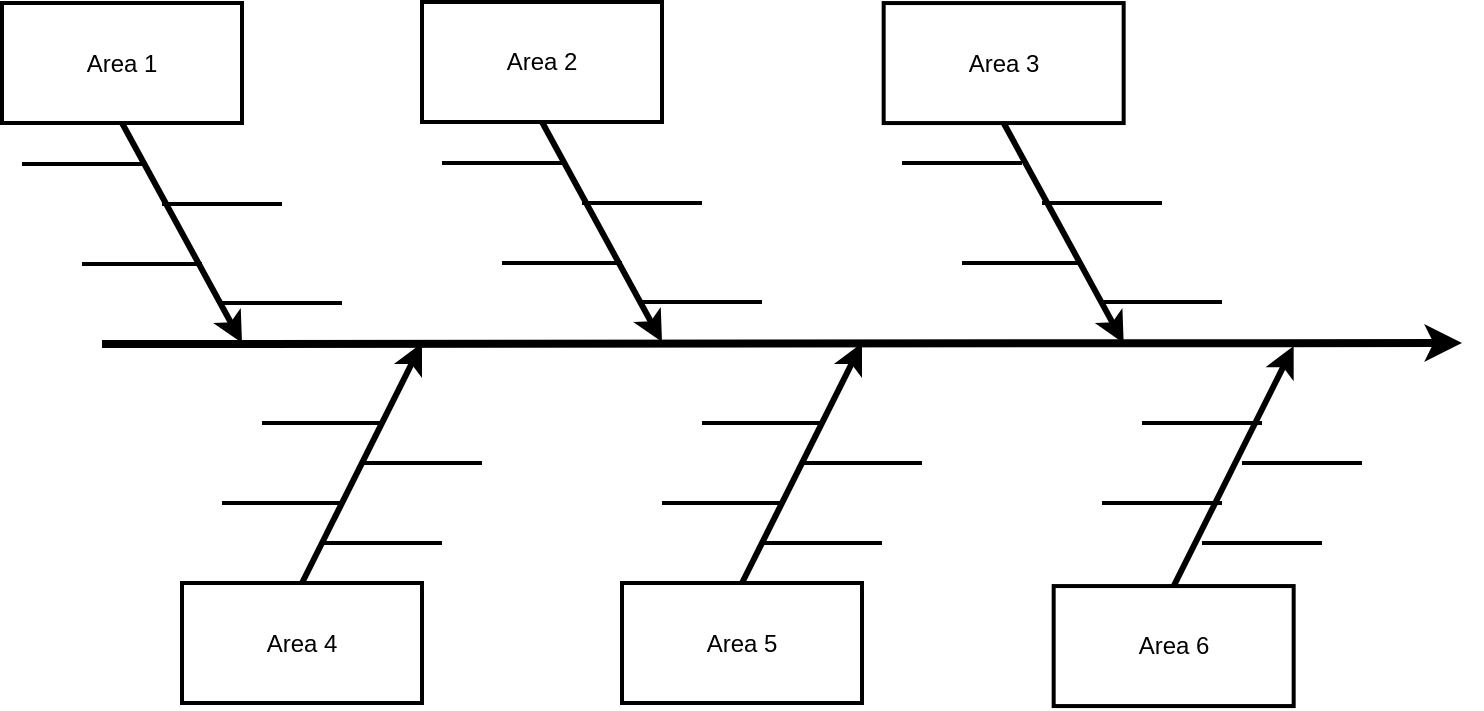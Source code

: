<mxfile version="12.1.4" type="github" pages="1">
  <diagram name="Page-1" id="4fc8d65c-f3f6-feb3-4d1c-02f59d9f9886">
    <mxGraphModel dx="1024" dy="534" grid="1" gridSize="10" guides="1" tooltips="1" connect="1" arrows="1" fold="1" page="1" pageScale="1" pageWidth="826" pageHeight="1169" background="#ffffff" math="0" shadow="0">
      <root>
        <mxCell id="0"/>
        <mxCell id="1" parent="0"/>
        <mxCell id="9" value="" style="edgeStyle=none;strokeWidth=4" parent="1" edge="1">
          <mxGeometry width="100" height="100" relative="1" as="geometry">
            <mxPoint x="120" y="281" as="sourcePoint"/>
            <mxPoint x="800" y="280.5" as="targetPoint"/>
          </mxGeometry>
        </mxCell>
        <mxCell id="143" value="Area 2" style="whiteSpace=wrap;strokeWidth=2" parent="1" vertex="1">
          <mxGeometry x="280" y="110.0" width="120" height="60" as="geometry"/>
        </mxCell>
        <mxCell id="144" value="Area 5" style="whiteSpace=wrap;strokeWidth=2" parent="1" vertex="1">
          <mxGeometry x="380" y="400.5" width="120" height="60" as="geometry"/>
        </mxCell>
        <mxCell id="145" value="" style="edgeStyle=none;exitX=0.5;exitY=1;strokeWidth=3" parent="1" source="143" edge="1">
          <mxGeometry width="100" height="100" relative="1" as="geometry">
            <mxPoint x="340" y="190.0" as="sourcePoint"/>
            <mxPoint x="400" y="280.0" as="targetPoint"/>
          </mxGeometry>
        </mxCell>
        <mxCell id="146" value="" style="edgeStyle=none;exitX=0.5;exitY=0;strokeWidth=3" parent="1" edge="1">
          <mxGeometry width="100" height="100" relative="1" as="geometry">
            <mxPoint x="440.0" y="400.5" as="sourcePoint"/>
            <mxPoint x="500" y="280.5" as="targetPoint"/>
          </mxGeometry>
        </mxCell>
        <mxCell id="149" value="" style="edgeStyle=none;endArrow=none;strokeWidth=2" parent="1" edge="1">
          <mxGeometry width="100" height="100" relative="1" as="geometry">
            <mxPoint x="320" y="240.5" as="sourcePoint"/>
            <mxPoint x="380.0" y="240.5" as="targetPoint"/>
          </mxGeometry>
        </mxCell>
        <mxCell id="150" value="" style="edgeStyle=none;endArrow=none;strokeWidth=2" parent="1" edge="1">
          <mxGeometry width="100" height="100" relative="1" as="geometry">
            <mxPoint x="360" y="210.5" as="sourcePoint"/>
            <mxPoint x="420" y="210.5" as="targetPoint"/>
          </mxGeometry>
        </mxCell>
        <mxCell id="152" value="" style="edgeStyle=none;endArrow=none;strokeWidth=2" parent="1" edge="1">
          <mxGeometry width="100" height="100" relative="1" as="geometry">
            <mxPoint x="390.0" y="260.0" as="sourcePoint"/>
            <mxPoint x="450" y="260.0" as="targetPoint"/>
          </mxGeometry>
        </mxCell>
        <mxCell id="153" value="" style="edgeStyle=none;endArrow=none;strokeWidth=2" parent="1" edge="1">
          <mxGeometry width="100" height="100" relative="1" as="geometry">
            <mxPoint x="420" y="320.5" as="sourcePoint"/>
            <mxPoint x="480.0" y="320.5" as="targetPoint"/>
          </mxGeometry>
        </mxCell>
        <mxCell id="155" value="" style="edgeStyle=none;endArrow=none;strokeWidth=2" parent="1" edge="1">
          <mxGeometry width="100" height="100" relative="1" as="geometry">
            <mxPoint x="400.0" y="360.5" as="sourcePoint"/>
            <mxPoint x="460" y="360.5" as="targetPoint"/>
          </mxGeometry>
        </mxCell>
        <mxCell id="157" value="" style="edgeStyle=none;endArrow=none;strokeWidth=2" parent="1" edge="1">
          <mxGeometry width="100" height="100" relative="1" as="geometry">
            <mxPoint x="470.0" y="340.5" as="sourcePoint"/>
            <mxPoint x="530" y="340.5" as="targetPoint"/>
          </mxGeometry>
        </mxCell>
        <mxCell id="158" value="" style="edgeStyle=none;endArrow=none;strokeWidth=2" parent="1" edge="1">
          <mxGeometry width="100" height="100" relative="1" as="geometry">
            <mxPoint x="450" y="380.5" as="sourcePoint"/>
            <mxPoint x="510" y="380.5" as="targetPoint"/>
          </mxGeometry>
        </mxCell>
        <mxCell id="204" value="Area 3" style="whiteSpace=wrap;strokeWidth=2" parent="1" vertex="1">
          <mxGeometry x="510.833" y="110.528" width="120" height="60" as="geometry"/>
        </mxCell>
        <mxCell id="205" value="Area 6" style="whiteSpace=wrap;strokeWidth=2" parent="1" vertex="1">
          <mxGeometry x="595.833" y="402.028" width="120" height="60" as="geometry"/>
        </mxCell>
        <mxCell id="206" value="" style="edgeStyle=none;exitX=0.5;exitY=1;strokeWidth=3" parent="1" source="204" edge="1">
          <mxGeometry width="100" height="100" relative="1" as="geometry">
            <mxPoint x="570.833" y="190.528" as="sourcePoint"/>
            <mxPoint x="630.833" y="280.528" as="targetPoint"/>
          </mxGeometry>
        </mxCell>
        <mxCell id="207" value="" style="edgeStyle=none;exitX=0.5;exitY=0;strokeWidth=3" parent="1" edge="1">
          <mxGeometry width="100" height="100" relative="1" as="geometry">
            <mxPoint x="655.833" y="402.028" as="sourcePoint"/>
            <mxPoint x="715.833" y="282.028" as="targetPoint"/>
          </mxGeometry>
        </mxCell>
        <mxCell id="y4cOML1IIUv3ZgMLD3m_-264" value="" style="edgeStyle=none;endArrow=none;strokeWidth=2" edge="1" parent="1">
          <mxGeometry width="100" height="100" relative="1" as="geometry">
            <mxPoint x="290" y="190.5" as="sourcePoint"/>
            <mxPoint x="350" y="190.5" as="targetPoint"/>
          </mxGeometry>
        </mxCell>
        <mxCell id="y4cOML1IIUv3ZgMLD3m_-265" value="" style="edgeStyle=none;endArrow=none;strokeWidth=2" edge="1" parent="1">
          <mxGeometry width="100" height="100" relative="1" as="geometry">
            <mxPoint x="550" y="240.5" as="sourcePoint"/>
            <mxPoint x="610" y="240.5" as="targetPoint"/>
          </mxGeometry>
        </mxCell>
        <mxCell id="y4cOML1IIUv3ZgMLD3m_-266" value="" style="edgeStyle=none;endArrow=none;strokeWidth=2" edge="1" parent="1">
          <mxGeometry width="100" height="100" relative="1" as="geometry">
            <mxPoint x="590" y="210.5" as="sourcePoint"/>
            <mxPoint x="650" y="210.5" as="targetPoint"/>
          </mxGeometry>
        </mxCell>
        <mxCell id="y4cOML1IIUv3ZgMLD3m_-267" value="" style="edgeStyle=none;endArrow=none;strokeWidth=2" edge="1" parent="1">
          <mxGeometry width="100" height="100" relative="1" as="geometry">
            <mxPoint x="620" y="260" as="sourcePoint"/>
            <mxPoint x="680" y="260" as="targetPoint"/>
          </mxGeometry>
        </mxCell>
        <mxCell id="y4cOML1IIUv3ZgMLD3m_-268" value="" style="edgeStyle=none;endArrow=none;strokeWidth=2" edge="1" parent="1">
          <mxGeometry width="100" height="100" relative="1" as="geometry">
            <mxPoint x="520" y="190.5" as="sourcePoint"/>
            <mxPoint x="580" y="190.5" as="targetPoint"/>
          </mxGeometry>
        </mxCell>
        <mxCell id="y4cOML1IIUv3ZgMLD3m_-269" value="" style="edgeStyle=none;endArrow=none;strokeWidth=2" edge="1" parent="1">
          <mxGeometry width="100" height="100" relative="1" as="geometry">
            <mxPoint x="640" y="320.5" as="sourcePoint"/>
            <mxPoint x="700" y="320.5" as="targetPoint"/>
          </mxGeometry>
        </mxCell>
        <mxCell id="y4cOML1IIUv3ZgMLD3m_-270" value="" style="edgeStyle=none;endArrow=none;strokeWidth=2" edge="1" parent="1">
          <mxGeometry width="100" height="100" relative="1" as="geometry">
            <mxPoint x="620" y="360.5" as="sourcePoint"/>
            <mxPoint x="680" y="360.5" as="targetPoint"/>
          </mxGeometry>
        </mxCell>
        <mxCell id="y4cOML1IIUv3ZgMLD3m_-271" value="" style="edgeStyle=none;endArrow=none;strokeWidth=2" edge="1" parent="1">
          <mxGeometry width="100" height="100" relative="1" as="geometry">
            <mxPoint x="690" y="340.5" as="sourcePoint"/>
            <mxPoint x="750" y="340.5" as="targetPoint"/>
          </mxGeometry>
        </mxCell>
        <mxCell id="y4cOML1IIUv3ZgMLD3m_-272" value="" style="edgeStyle=none;endArrow=none;strokeWidth=2" edge="1" parent="1">
          <mxGeometry width="100" height="100" relative="1" as="geometry">
            <mxPoint x="670" y="380.5" as="sourcePoint"/>
            <mxPoint x="730" y="380.5" as="targetPoint"/>
          </mxGeometry>
        </mxCell>
        <mxCell id="y4cOML1IIUv3ZgMLD3m_-273" value="Area 1" style="whiteSpace=wrap;strokeWidth=2" vertex="1" parent="1">
          <mxGeometry x="70" y="110.5" width="120" height="60" as="geometry"/>
        </mxCell>
        <mxCell id="y4cOML1IIUv3ZgMLD3m_-274" value="" style="edgeStyle=none;exitX=0.5;exitY=1;strokeWidth=3" edge="1" parent="1" source="y4cOML1IIUv3ZgMLD3m_-273">
          <mxGeometry width="100" height="100" relative="1" as="geometry">
            <mxPoint x="130" y="190.5" as="sourcePoint"/>
            <mxPoint x="190" y="280.5" as="targetPoint"/>
          </mxGeometry>
        </mxCell>
        <mxCell id="y4cOML1IIUv3ZgMLD3m_-275" value="" style="edgeStyle=none;endArrow=none;strokeWidth=2" edge="1" parent="1">
          <mxGeometry width="100" height="100" relative="1" as="geometry">
            <mxPoint x="110" y="241" as="sourcePoint"/>
            <mxPoint x="170" y="241" as="targetPoint"/>
          </mxGeometry>
        </mxCell>
        <mxCell id="y4cOML1IIUv3ZgMLD3m_-276" value="" style="edgeStyle=none;endArrow=none;strokeWidth=2" edge="1" parent="1">
          <mxGeometry width="100" height="100" relative="1" as="geometry">
            <mxPoint x="150" y="211.0" as="sourcePoint"/>
            <mxPoint x="210" y="211.0" as="targetPoint"/>
          </mxGeometry>
        </mxCell>
        <mxCell id="y4cOML1IIUv3ZgMLD3m_-277" value="" style="edgeStyle=none;endArrow=none;strokeWidth=2" edge="1" parent="1">
          <mxGeometry width="100" height="100" relative="1" as="geometry">
            <mxPoint x="180" y="260.5" as="sourcePoint"/>
            <mxPoint x="240" y="260.5" as="targetPoint"/>
          </mxGeometry>
        </mxCell>
        <mxCell id="y4cOML1IIUv3ZgMLD3m_-278" value="" style="edgeStyle=none;endArrow=none;strokeWidth=2" edge="1" parent="1">
          <mxGeometry width="100" height="100" relative="1" as="geometry">
            <mxPoint x="80" y="191.0" as="sourcePoint"/>
            <mxPoint x="140" y="191.0" as="targetPoint"/>
          </mxGeometry>
        </mxCell>
        <mxCell id="y4cOML1IIUv3ZgMLD3m_-279" value="Area 4" style="whiteSpace=wrap;strokeWidth=2" vertex="1" parent="1">
          <mxGeometry x="160" y="400.5" width="120" height="60" as="geometry"/>
        </mxCell>
        <mxCell id="y4cOML1IIUv3ZgMLD3m_-280" value="" style="edgeStyle=none;exitX=0.5;exitY=0;strokeWidth=3" edge="1" parent="1">
          <mxGeometry width="100" height="100" relative="1" as="geometry">
            <mxPoint x="220" y="400.5" as="sourcePoint"/>
            <mxPoint x="280" y="280.5" as="targetPoint"/>
          </mxGeometry>
        </mxCell>
        <mxCell id="y4cOML1IIUv3ZgMLD3m_-281" value="" style="edgeStyle=none;endArrow=none;strokeWidth=2" edge="1" parent="1">
          <mxGeometry width="100" height="100" relative="1" as="geometry">
            <mxPoint x="200" y="320.5" as="sourcePoint"/>
            <mxPoint x="260" y="320.5" as="targetPoint"/>
          </mxGeometry>
        </mxCell>
        <mxCell id="y4cOML1IIUv3ZgMLD3m_-282" value="" style="edgeStyle=none;endArrow=none;strokeWidth=2" edge="1" parent="1">
          <mxGeometry width="100" height="100" relative="1" as="geometry">
            <mxPoint x="180" y="360.5" as="sourcePoint"/>
            <mxPoint x="240" y="360.5" as="targetPoint"/>
          </mxGeometry>
        </mxCell>
        <mxCell id="y4cOML1IIUv3ZgMLD3m_-283" value="" style="edgeStyle=none;endArrow=none;strokeWidth=2" edge="1" parent="1">
          <mxGeometry width="100" height="100" relative="1" as="geometry">
            <mxPoint x="250" y="340.5" as="sourcePoint"/>
            <mxPoint x="310" y="340.5" as="targetPoint"/>
          </mxGeometry>
        </mxCell>
        <mxCell id="y4cOML1IIUv3ZgMLD3m_-284" value="" style="edgeStyle=none;endArrow=none;strokeWidth=2" edge="1" parent="1">
          <mxGeometry width="100" height="100" relative="1" as="geometry">
            <mxPoint x="230" y="380.5" as="sourcePoint"/>
            <mxPoint x="290" y="380.5" as="targetPoint"/>
          </mxGeometry>
        </mxCell>
      </root>
    </mxGraphModel>
  </diagram>
</mxfile>

